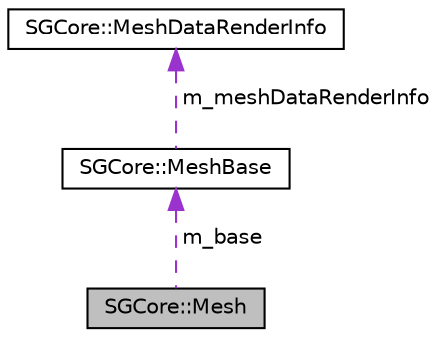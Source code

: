 digraph "SGCore::Mesh"
{
 // LATEX_PDF_SIZE
  edge [fontname="Helvetica",fontsize="10",labelfontname="Helvetica",labelfontsize="10"];
  node [fontname="Helvetica",fontsize="10",shape=record];
  Node1 [label="SGCore::Mesh",height=0.2,width=0.4,color="black", fillcolor="grey75", style="filled", fontcolor="black",tooltip=" "];
  Node2 -> Node1 [dir="back",color="darkorchid3",fontsize="10",style="dashed",label=" m_base" ,fontname="Helvetica"];
  Node2 [label="SGCore::MeshBase",height=0.2,width=0.4,color="black", fillcolor="white", style="filled",URL="$structSGCore_1_1MeshBase.html",tooltip=" "];
  Node3 -> Node2 [dir="back",color="darkorchid3",fontsize="10",style="dashed",label=" m_meshDataRenderInfo" ,fontname="Helvetica"];
  Node3 [label="SGCore::MeshDataRenderInfo",height=0.2,width=0.4,color="black", fillcolor="white", style="filled",URL="$structSGCore_1_1MeshDataRenderInfo.html",tooltip=" "];
}
